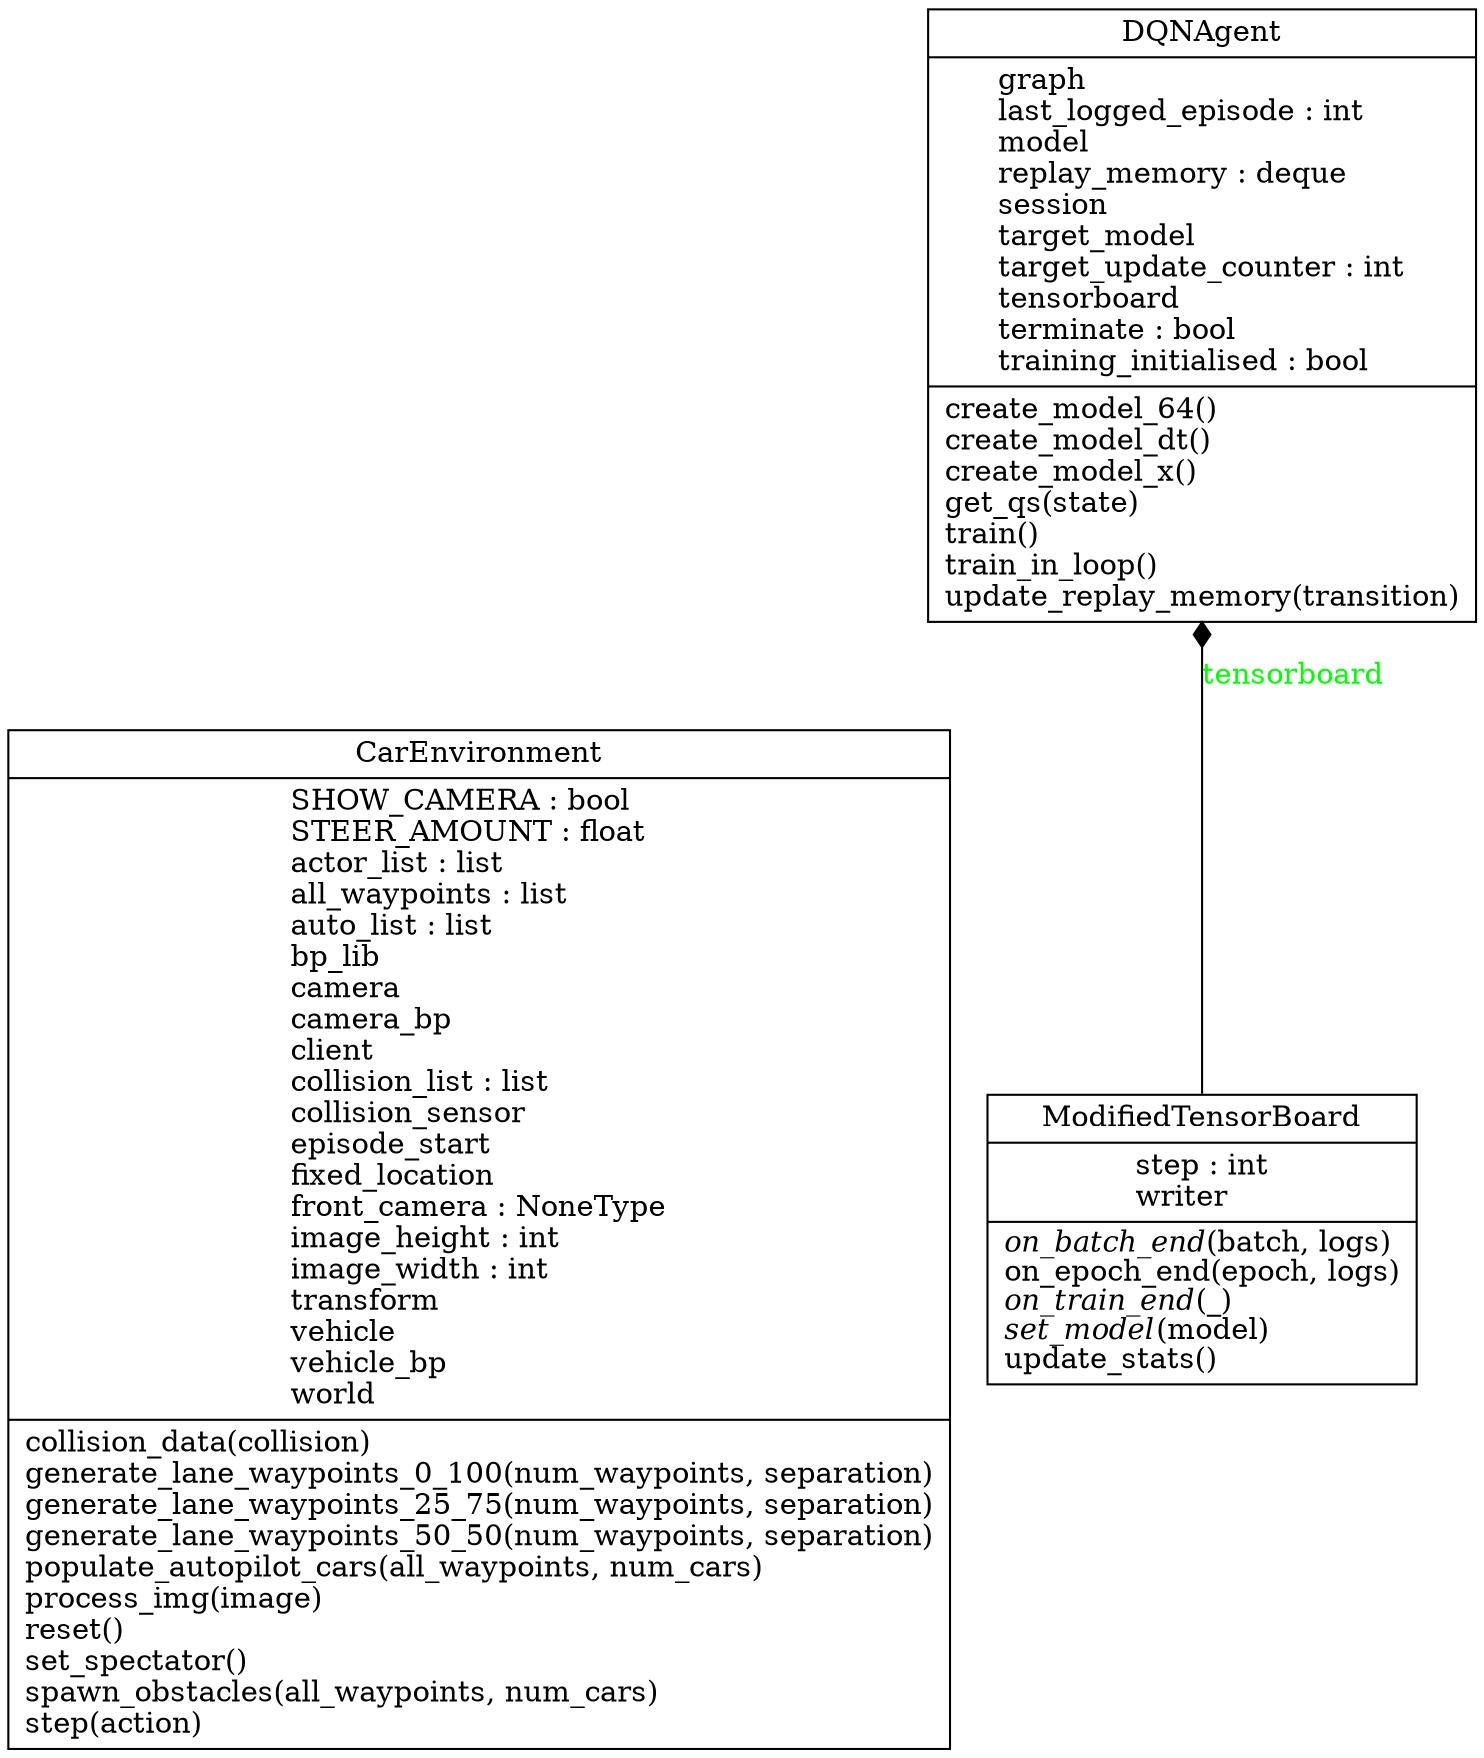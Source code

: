 digraph "classes" {
rankdir=BT
charset="utf-8"
"CarlaClient_5.CarEnvironment" [color="black", fontcolor="black", label=<{CarEnvironment|SHOW_CAMERA : bool<br ALIGN="LEFT"/>STEER_AMOUNT : float<br ALIGN="LEFT"/>actor_list : list<br ALIGN="LEFT"/>all_waypoints : list<br ALIGN="LEFT"/>auto_list : list<br ALIGN="LEFT"/>bp_lib<br ALIGN="LEFT"/>camera<br ALIGN="LEFT"/>camera_bp<br ALIGN="LEFT"/>client<br ALIGN="LEFT"/>collision_list : list<br ALIGN="LEFT"/>collision_sensor<br ALIGN="LEFT"/>episode_start<br ALIGN="LEFT"/>fixed_location<br ALIGN="LEFT"/>front_camera : NoneType<br ALIGN="LEFT"/>image_height : int<br ALIGN="LEFT"/>image_width : int<br ALIGN="LEFT"/>transform<br ALIGN="LEFT"/>vehicle<br ALIGN="LEFT"/>vehicle_bp<br ALIGN="LEFT"/>world<br ALIGN="LEFT"/>|collision_data(collision)<br ALIGN="LEFT"/>generate_lane_waypoints_0_100(num_waypoints, separation)<br ALIGN="LEFT"/>generate_lane_waypoints_25_75(num_waypoints, separation)<br ALIGN="LEFT"/>generate_lane_waypoints_50_50(num_waypoints, separation)<br ALIGN="LEFT"/>populate_autopilot_cars(all_waypoints, num_cars)<br ALIGN="LEFT"/>process_img(image)<br ALIGN="LEFT"/>reset()<br ALIGN="LEFT"/>set_spectator()<br ALIGN="LEFT"/>spawn_obstacles(all_waypoints, num_cars)<br ALIGN="LEFT"/>step(action)<br ALIGN="LEFT"/>}>, shape="record", style="solid"];
"CarlaClient_5.DQNAgent" [color="black", fontcolor="black", label=<{DQNAgent|graph<br ALIGN="LEFT"/>last_logged_episode : int<br ALIGN="LEFT"/>model<br ALIGN="LEFT"/>replay_memory : deque<br ALIGN="LEFT"/>session<br ALIGN="LEFT"/>target_model<br ALIGN="LEFT"/>target_update_counter : int<br ALIGN="LEFT"/>tensorboard<br ALIGN="LEFT"/>terminate : bool<br ALIGN="LEFT"/>training_initialised : bool<br ALIGN="LEFT"/>|create_model_64()<br ALIGN="LEFT"/>create_model_dt()<br ALIGN="LEFT"/>create_model_x()<br ALIGN="LEFT"/>get_qs(state)<br ALIGN="LEFT"/>train()<br ALIGN="LEFT"/>train_in_loop()<br ALIGN="LEFT"/>update_replay_memory(transition)<br ALIGN="LEFT"/>}>, shape="record", style="solid"];
"CarlaClient_5.ModifiedTensorBoard" [color="black", fontcolor="black", label=<{ModifiedTensorBoard|step : int<br ALIGN="LEFT"/>writer<br ALIGN="LEFT"/>|<I>on_batch_end</I>(batch, logs)<br ALIGN="LEFT"/>on_epoch_end(epoch, logs)<br ALIGN="LEFT"/><I>on_train_end</I>(_)<br ALIGN="LEFT"/><I>set_model</I>(model)<br ALIGN="LEFT"/>update_stats()<br ALIGN="LEFT"/>}>, shape="record", style="solid"];
"CarlaClient_5.ModifiedTensorBoard" -> "CarlaClient_5.DQNAgent" [arrowhead="diamond", arrowtail="none", fontcolor="green", label="tensorboard", style="solid"];
}
